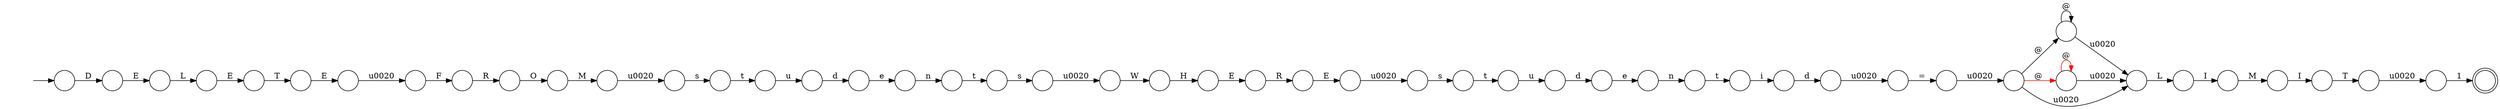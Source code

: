 digraph Automaton {
  rankdir = LR;
  0 [shape=circle,label=""];
  0 -> 4 [label="F"]
  1 [shape=circle,label=""];
  1 -> 39 [label="1"]
  2 [shape=circle,label=""];
  2 -> 8 [label="\u0020"]
  3 [shape=circle,label=""];
  3 -> 26 [label="t"]
  4 [shape=circle,label=""];
  4 -> 9 [label="R"]
  5 [shape=circle,label=""];
  5 -> 17 [label="\u0020"]
  6 [shape=circle,label=""];
  6 -> 28 [label="L"]
  7 [shape=circle,label=""];
  initial [shape=plaintext,label=""];
  initial -> 7
  7 -> 47 [label="D"]
  8 [shape=circle,label=""];
  8 -> 10 [label="@"]
  8 -> 22 [label="@",color=red]
  8 -> 43 [label="\u0020"]
  9 [shape=circle,label=""];
  9 -> 30 [label="O"]
  10 [shape=circle,label=""];
  10 -> 10 [label="@"]
  10 -> 43 [label="\u0020"]
  11 [shape=circle,label=""];
  11 -> 19 [label="\u0020"]
  12 [shape=circle,label=""];
  12 -> 45 [label="n"]
  13 [shape=circle,label=""];
  13 -> 1 [label="\u0020"]
  14 [shape=circle,label=""];
  14 -> 32 [label="\u0020"]
  15 [shape=circle,label=""];
  15 -> 21 [label="M"]
  16 [shape=circle,label=""];
  16 -> 36 [label="n"]
  17 [shape=circle,label=""];
  17 -> 49 [label="s"]
  18 [shape=circle,label=""];
  18 -> 5 [label="E"]
  19 [shape=circle,label=""];
  19 -> 3 [label="s"]
  20 [shape=circle,label=""];
  20 -> 2 [label="="]
  21 [shape=circle,label=""];
  21 -> 34 [label="I"]
  22 [shape=circle,label=""];
  22 -> 22 [label="@",color=red]
  22 -> 43 [label="\u0020"]
  23 [shape=circle,label=""];
  23 -> 33 [label="i"]
  24 [shape=circle,label=""];
  24 -> 0 [label="\u0020"]
  25 [shape=circle,label=""];
  25 -> 24 [label="E"]
  26 [shape=circle,label=""];
  26 -> 38 [label="u"]
  27 [shape=circle,label=""];
  27 -> 20 [label="\u0020"]
  28 [shape=circle,label=""];
  28 -> 41 [label="E"]
  29 [shape=circle,label=""];
  29 -> 37 [label="E"]
  30 [shape=circle,label=""];
  30 -> 11 [label="M"]
  31 [shape=circle,label=""];
  31 -> 44 [label="u"]
  32 [shape=circle,label=""];
  32 -> 42 [label="W"]
  33 [shape=circle,label=""];
  33 -> 27 [label="d"]
  34 [shape=circle,label=""];
  34 -> 13 [label="T"]
  35 [shape=circle,label=""];
  35 -> 15 [label="I"]
  36 [shape=circle,label=""];
  36 -> 23 [label="t"]
  37 [shape=circle,label=""];
  37 -> 18 [label="R"]
  38 [shape=circle,label=""];
  38 -> 48 [label="d"]
  39 [shape=doublecircle,label=""];
  40 [shape=circle,label=""];
  40 -> 14 [label="s"]
  41 [shape=circle,label=""];
  41 -> 25 [label="T"]
  42 [shape=circle,label=""];
  42 -> 29 [label="H"]
  43 [shape=circle,label=""];
  43 -> 35 [label="L"]
  44 [shape=circle,label=""];
  44 -> 46 [label="d"]
  45 [shape=circle,label=""];
  45 -> 40 [label="t"]
  46 [shape=circle,label=""];
  46 -> 16 [label="e"]
  47 [shape=circle,label=""];
  47 -> 6 [label="E"]
  48 [shape=circle,label=""];
  48 -> 12 [label="e"]
  49 [shape=circle,label=""];
  49 -> 31 [label="t"]
}
